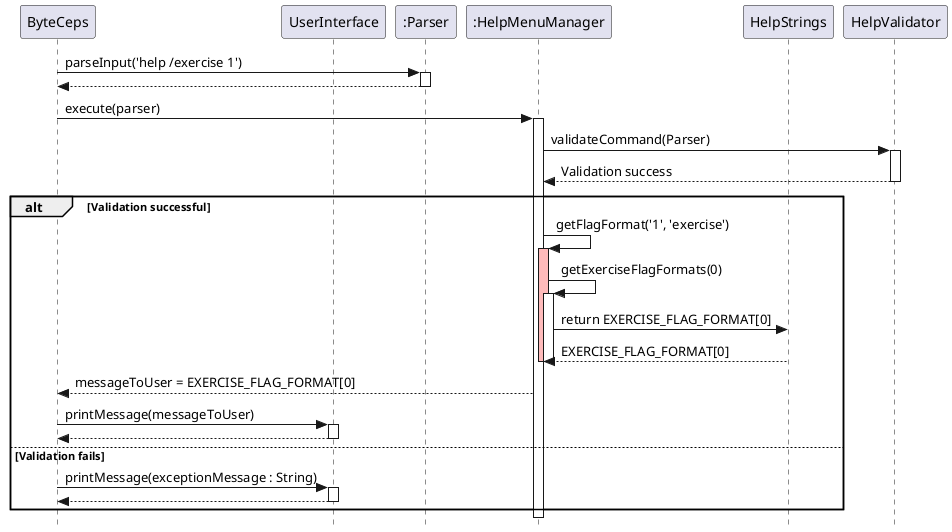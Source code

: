@startuml SequenceDiagram
skinparam classAttributeIconSize 0
skinparam style strictuml
participant ByteCeps as User
participant UserInterface
participant ":Parser" as Parser
participant ":HelpMenuManager" as HelpMenuManager
participant HelpStrings
participant HelpValidator as Validator


User -> Parser : parseInput('help /exercise 1')
activate Parser
User <-- Parser
deactivate Parser

User -> HelpMenuManager : execute(parser)
activate HelpMenuManager

HelpMenuManager -> Validator : validateCommand(Parser)
activate Validator
Validator --> HelpMenuManager : Validation success
deactivate Validator

alt Validation successful
    HelpMenuManager -> HelpMenuManager : getFlagFormat('1', 'exercise')
    activate HelpMenuManager #FFBBBB

    HelpMenuManager -> HelpMenuManager : getExerciseFlagFormats(0)
    activate HelpMenuManager
    HelpMenuManager -> HelpStrings : return EXERCISE_FLAG_FORMAT[0]
    HelpMenuManager <-- HelpStrings : EXERCISE_FLAG_FORMAT[0]
    deactivate HelpMenuManager
    deactivate HelpMenuManager #FFBBBB

    User <-- HelpMenuManager : messageToUser = EXERCISE_FLAG_FORMAT[0]
    User -> UserInterface: printMessage(messageToUser)
    activate UserInterface
    UserInterface --> User:
    deactivate UserInterface


else Validation fails
    User -> UserInterface: printMessage(exceptionMessage : String)
    activate UserInterface
    UserInterface --> User:
    deactivate UserInterface
end

@enduml